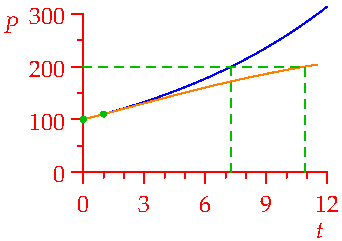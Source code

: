 settings.tex="pdflatex";

texpreamble("\usepackage{amsmath}
\usepackage{amsthm,amssymb}
\usepackage{mathpazo}
\usepackage[svgnames]{xcolor}
\usepackage{textcomp}
");
import graph;


size(170,120,IgnoreAspect);

real f(real t){return 100*1.1^t;}
draw(graph(f,0.1,12),blue);


real x=7.27;
real ht=f(x);
draw((x,0)--(x,ht),heavygreen+dashed);

real f(real t){return 500/(2+3*(28/33)^t);}
draw(graph(f,0.1,11.5),orange);

real x=10.91;
real ht=f(x);
draw((x,0)--(x,ht)--(0,ht),heavygreen+dashed);

dot((0,100),heavygreen);
dot((1,110),heavygreen);

xaxis("$t$",0,12,red,RightTicks);
yaxis("$P$",0,300,red,LeftTicks(Step=100,step=50));


